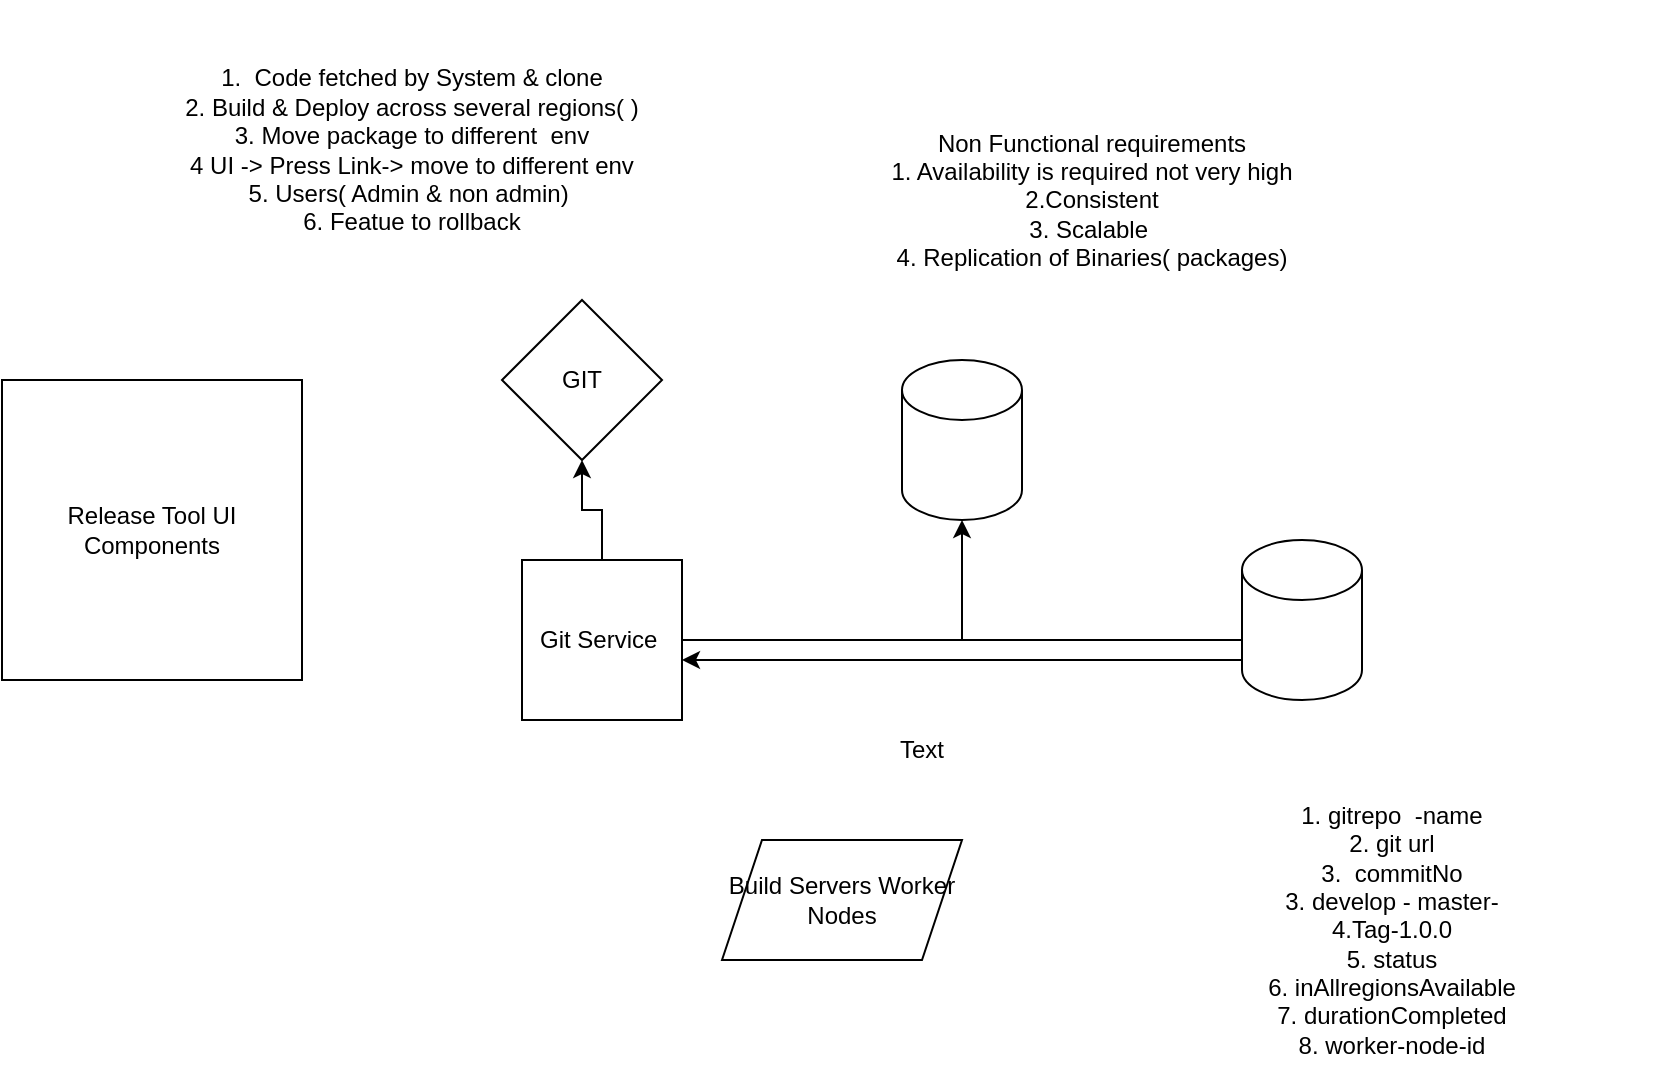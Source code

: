<mxfile version="20.0.1" type="github">
  <diagram id="BBI4BAN3JQSO7QFQR7YC" name="Page-1">
    <mxGraphModel dx="1773" dy="1814" grid="1" gridSize="10" guides="1" tooltips="1" connect="1" arrows="1" fold="1" page="1" pageScale="1" pageWidth="827" pageHeight="1169" math="0" shadow="0">
      <root>
        <mxCell id="0" />
        <mxCell id="1" parent="0" />
        <mxCell id="kjaZyyyvGSAtEOG1_rkB-1" value="1. &amp;nbsp;Code fetched by System &amp;amp; clone&lt;br&gt;2. Build &amp;amp; Deploy across several regions( )&lt;br&gt;3. Move package to different &amp;nbsp;env&lt;br&gt;4 UI -&amp;gt; Press Link-&amp;gt; move to different env&lt;br&gt;5. Users( Admin &amp;amp; non admin)&amp;nbsp;&lt;br&gt;6. Featue to rollback" style="text;html=1;strokeColor=none;fillColor=none;align=center;verticalAlign=middle;whiteSpace=wrap;rounded=0;" vertex="1" parent="1">
          <mxGeometry x="10" y="-10" width="350" height="150" as="geometry" />
        </mxCell>
        <mxCell id="kjaZyyyvGSAtEOG1_rkB-2" value="Non Functional requirements&lt;br&gt;1. Availability is required not very high&lt;br&gt;2.Consistent&lt;br&gt;3. Scalable&amp;nbsp;&lt;br&gt;4. Replication of Binaries( packages)" style="text;html=1;strokeColor=none;fillColor=none;align=center;verticalAlign=middle;whiteSpace=wrap;rounded=0;" vertex="1" parent="1">
          <mxGeometry x="390" y="40" width="270" height="100" as="geometry" />
        </mxCell>
        <mxCell id="kjaZyyyvGSAtEOG1_rkB-3" value="Release Tool UI Components" style="whiteSpace=wrap;html=1;aspect=fixed;" vertex="1" parent="1">
          <mxGeometry x="-20" y="180" width="150" height="150" as="geometry" />
        </mxCell>
        <mxCell id="kjaZyyyvGSAtEOG1_rkB-7" value="" style="edgeStyle=orthogonalEdgeStyle;rounded=0;orthogonalLoop=1;jettySize=auto;html=1;" edge="1" parent="1" source="kjaZyyyvGSAtEOG1_rkB-4" target="kjaZyyyvGSAtEOG1_rkB-6">
          <mxGeometry relative="1" as="geometry" />
        </mxCell>
        <mxCell id="kjaZyyyvGSAtEOG1_rkB-8" style="edgeStyle=orthogonalEdgeStyle;rounded=0;orthogonalLoop=1;jettySize=auto;html=1;" edge="1" parent="1" source="kjaZyyyvGSAtEOG1_rkB-4" target="kjaZyyyvGSAtEOG1_rkB-5">
          <mxGeometry relative="1" as="geometry" />
        </mxCell>
        <mxCell id="kjaZyyyvGSAtEOG1_rkB-12" style="edgeStyle=orthogonalEdgeStyle;rounded=0;orthogonalLoop=1;jettySize=auto;html=1;" edge="1" parent="1" source="kjaZyyyvGSAtEOG1_rkB-4">
          <mxGeometry relative="1" as="geometry">
            <mxPoint x="320" y="320" as="targetPoint" />
            <Array as="points">
              <mxPoint x="610" y="310" />
              <mxPoint x="610" y="320" />
            </Array>
          </mxGeometry>
        </mxCell>
        <mxCell id="kjaZyyyvGSAtEOG1_rkB-4" value="Git Service&amp;nbsp;" style="whiteSpace=wrap;html=1;aspect=fixed;" vertex="1" parent="1">
          <mxGeometry x="240" y="270" width="80" height="80" as="geometry" />
        </mxCell>
        <mxCell id="kjaZyyyvGSAtEOG1_rkB-5" value="" style="shape=cylinder3;whiteSpace=wrap;html=1;boundedLbl=1;backgroundOutline=1;size=15;" vertex="1" parent="1">
          <mxGeometry x="430" y="170" width="60" height="80" as="geometry" />
        </mxCell>
        <mxCell id="kjaZyyyvGSAtEOG1_rkB-6" value="GIT" style="rhombus;whiteSpace=wrap;html=1;" vertex="1" parent="1">
          <mxGeometry x="230" y="140" width="80" height="80" as="geometry" />
        </mxCell>
        <mxCell id="kjaZyyyvGSAtEOG1_rkB-10" value="Build Servers Worker Nodes" style="shape=parallelogram;perimeter=parallelogramPerimeter;whiteSpace=wrap;html=1;fixedSize=1;" vertex="1" parent="1">
          <mxGeometry x="340" y="410" width="120" height="60" as="geometry" />
        </mxCell>
        <mxCell id="kjaZyyyvGSAtEOG1_rkB-11" value="" style="shape=cylinder3;whiteSpace=wrap;html=1;boundedLbl=1;backgroundOutline=1;size=15;" vertex="1" parent="1">
          <mxGeometry x="600" y="260" width="60" height="80" as="geometry" />
        </mxCell>
        <mxCell id="kjaZyyyvGSAtEOG1_rkB-13" value="Text" style="text;html=1;strokeColor=none;fillColor=none;align=center;verticalAlign=middle;whiteSpace=wrap;rounded=0;" vertex="1" parent="1">
          <mxGeometry x="410" y="350" width="60" height="30" as="geometry" />
        </mxCell>
        <mxCell id="kjaZyyyvGSAtEOG1_rkB-14" value="1. gitrepo &amp;nbsp;-name&lt;br&gt;2. git url&lt;br&gt;3. &amp;nbsp;commitNo&lt;br&gt;3. develop - master-&lt;br&gt;4.Tag-1.0.0&lt;br&gt;5. status&lt;br&gt;6. inAllregionsAvailable&lt;br&gt;7. durationCompleted&lt;br&gt;8. worker-node-id" style="text;html=1;strokeColor=none;fillColor=none;align=center;verticalAlign=middle;whiteSpace=wrap;rounded=0;" vertex="1" parent="1">
          <mxGeometry x="540" y="380" width="270" height="150" as="geometry" />
        </mxCell>
      </root>
    </mxGraphModel>
  </diagram>
</mxfile>

